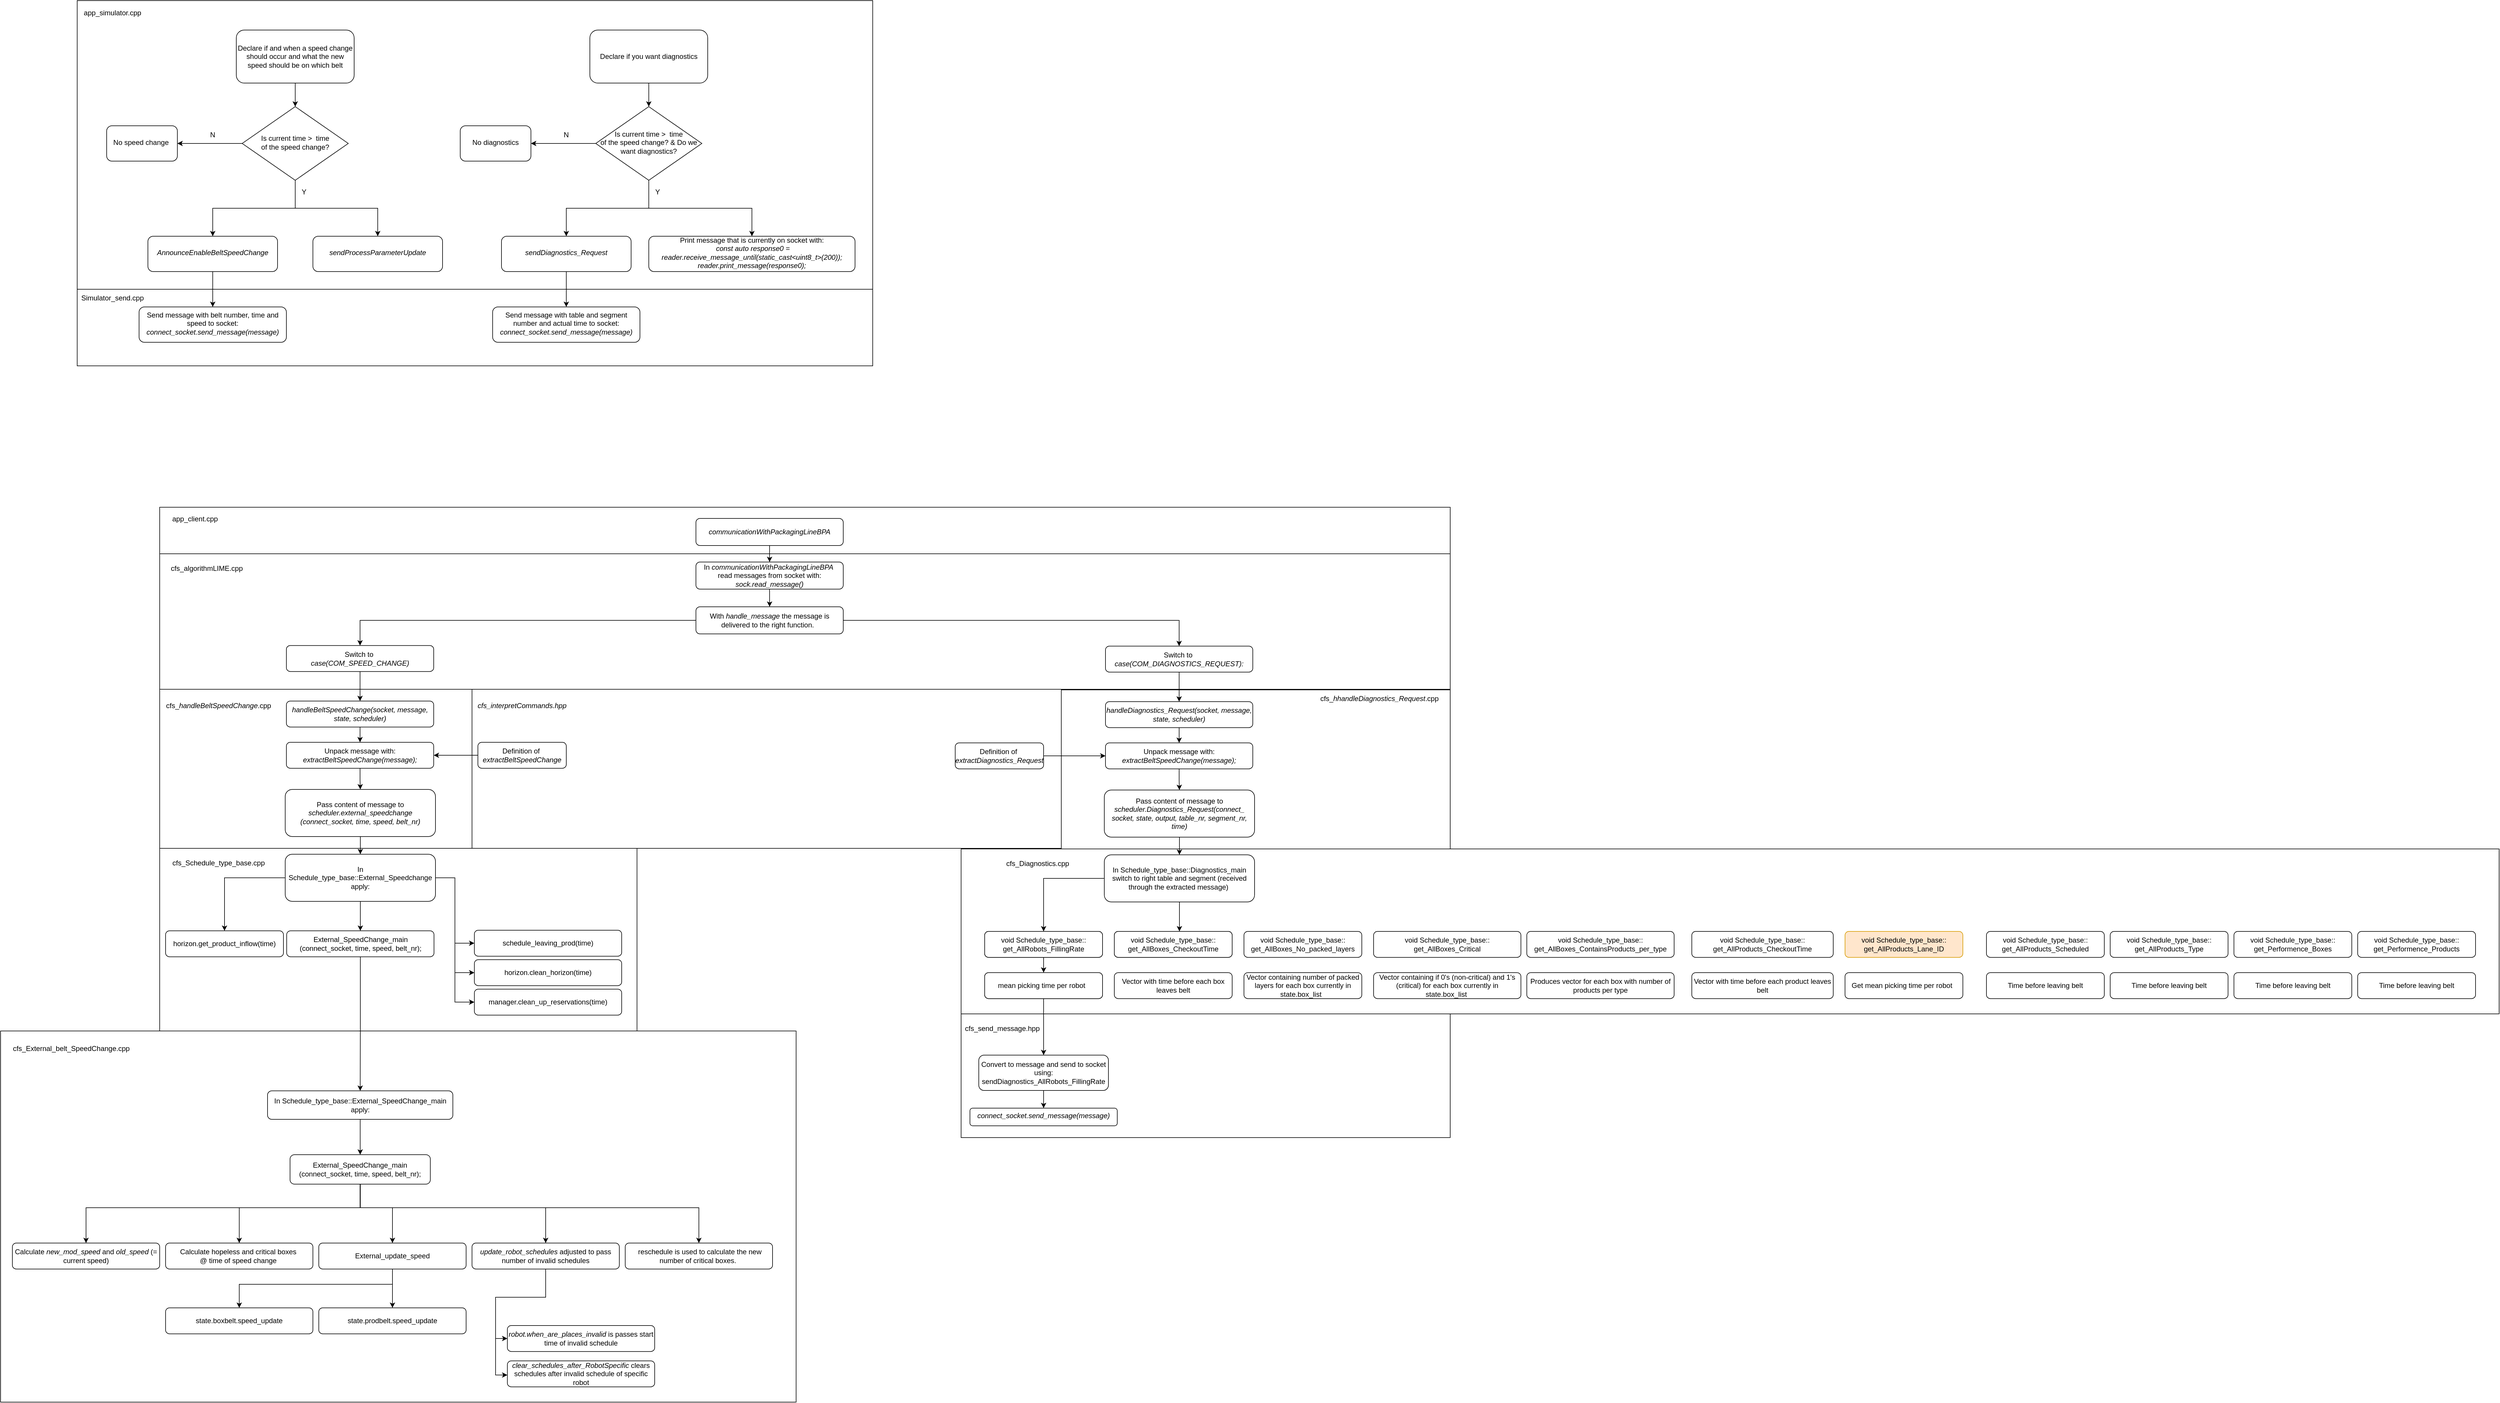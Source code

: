 <mxfile version="18.0.2" type="github">
  <diagram id="C5RBs43oDa-KdzZeNtuy" name="Page-1">
    <mxGraphModel dx="2076" dy="1158" grid="1" gridSize="10" guides="1" tooltips="1" connect="1" arrows="1" fold="1" page="1" pageScale="1" pageWidth="4681" pageHeight="3300" math="0" shadow="0">
      <root>
        <mxCell id="WIyWlLk6GJQsqaUBKTNV-0" />
        <mxCell id="WIyWlLk6GJQsqaUBKTNV-1" parent="WIyWlLk6GJQsqaUBKTNV-0" />
        <mxCell id="fYa7OeqP56KHqQCvI543-109" value="" style="whiteSpace=wrap;html=1;fillColor=none;container=0;" vertex="1" parent="WIyWlLk6GJQsqaUBKTNV-1">
          <mxGeometry x="2010" y="1800" width="830" height="210" as="geometry" />
        </mxCell>
        <mxCell id="EYBe7RXyCbwJ-zNvKkWg-32" value="" style="whiteSpace=wrap;html=1;fillColor=none;container=0;" parent="WIyWlLk6GJQsqaUBKTNV-1" vertex="1">
          <mxGeometry x="650" y="1019" width="2190" height="230" as="geometry" />
        </mxCell>
        <mxCell id="EYBe7RXyCbwJ-zNvKkWg-67" value="" style="whiteSpace=wrap;html=1;fillColor=none;container=1;" parent="WIyWlLk6GJQsqaUBKTNV-1" vertex="1">
          <mxGeometry x="650" y="1519" width="810" height="310" as="geometry" />
        </mxCell>
        <mxCell id="EYBe7RXyCbwJ-zNvKkWg-55" value="In Schedule_type_base::External_Speedchange&lt;br&gt;apply:" style="rounded=1;whiteSpace=wrap;html=1;fontSize=12;glass=0;strokeWidth=1;shadow=0;" parent="EYBe7RXyCbwJ-zNvKkWg-67" vertex="1">
          <mxGeometry x="213" y="10" width="255" height="80" as="geometry" />
        </mxCell>
        <mxCell id="EYBe7RXyCbwJ-zNvKkWg-57" value="External_SpeedChange_main&lt;br&gt;(connect_socket, time, speed, belt_nr);" style="rounded=1;whiteSpace=wrap;html=1;fontSize=12;glass=0;strokeWidth=1;shadow=0;" parent="EYBe7RXyCbwJ-zNvKkWg-67" vertex="1">
          <mxGeometry x="215.5" y="139.999" width="250" height="44.083" as="geometry" />
        </mxCell>
        <mxCell id="EYBe7RXyCbwJ-zNvKkWg-62" value="" style="edgeStyle=orthogonalEdgeStyle;rounded=0;orthogonalLoop=1;jettySize=auto;html=1;" parent="EYBe7RXyCbwJ-zNvKkWg-67" source="EYBe7RXyCbwJ-zNvKkWg-55" target="EYBe7RXyCbwJ-zNvKkWg-57" edge="1">
          <mxGeometry relative="1" as="geometry" />
        </mxCell>
        <mxCell id="EYBe7RXyCbwJ-zNvKkWg-72" value="cfs_Schedule_type_base.cpp" style="text;html=1;strokeColor=none;fillColor=none;align=center;verticalAlign=middle;whiteSpace=wrap;rounded=0;" parent="EYBe7RXyCbwJ-zNvKkWg-67" vertex="1">
          <mxGeometry x="70" y="10" width="60" height="30" as="geometry" />
        </mxCell>
        <mxCell id="EYBe7RXyCbwJ-zNvKkWg-56" value="horizon.get_product_inflow(time)" style="rounded=1;whiteSpace=wrap;html=1;fontSize=12;glass=0;strokeWidth=1;shadow=0;" parent="EYBe7RXyCbwJ-zNvKkWg-67" vertex="1">
          <mxGeometry x="10" y="140" width="200" height="44.08" as="geometry" />
        </mxCell>
        <mxCell id="EYBe7RXyCbwJ-zNvKkWg-63" style="edgeStyle=orthogonalEdgeStyle;rounded=0;orthogonalLoop=1;jettySize=auto;html=1;" parent="EYBe7RXyCbwJ-zNvKkWg-67" source="EYBe7RXyCbwJ-zNvKkWg-55" target="EYBe7RXyCbwJ-zNvKkWg-56" edge="1">
          <mxGeometry relative="1" as="geometry" />
        </mxCell>
        <mxCell id="EYBe7RXyCbwJ-zNvKkWg-19" value="" style="whiteSpace=wrap;html=1;fillColor=none;" parent="WIyWlLk6GJQsqaUBKTNV-1" vertex="1">
          <mxGeometry x="510" y="80" width="1350" height="490" as="geometry" />
        </mxCell>
        <mxCell id="EYBe7RXyCbwJ-zNvKkWg-10" value="" style="edgeStyle=orthogonalEdgeStyle;rounded=0;orthogonalLoop=1;jettySize=auto;html=1;" parent="WIyWlLk6GJQsqaUBKTNV-1" source="EYBe7RXyCbwJ-zNvKkWg-8" target="EYBe7RXyCbwJ-zNvKkWg-9" edge="1">
          <mxGeometry relative="1" as="geometry" />
        </mxCell>
        <mxCell id="EYBe7RXyCbwJ-zNvKkWg-8" value="Declare if and when a speed change should occur and what the new speed should be on which belt" style="rounded=1;whiteSpace=wrap;html=1;fontSize=12;glass=0;strokeWidth=1;shadow=0;" parent="WIyWlLk6GJQsqaUBKTNV-1" vertex="1">
          <mxGeometry x="780" y="130" width="200" height="90" as="geometry" />
        </mxCell>
        <mxCell id="EYBe7RXyCbwJ-zNvKkWg-12" value="" style="edgeStyle=orthogonalEdgeStyle;rounded=0;orthogonalLoop=1;jettySize=auto;html=1;" parent="WIyWlLk6GJQsqaUBKTNV-1" source="EYBe7RXyCbwJ-zNvKkWg-9" target="EYBe7RXyCbwJ-zNvKkWg-11" edge="1">
          <mxGeometry relative="1" as="geometry" />
        </mxCell>
        <mxCell id="EYBe7RXyCbwJ-zNvKkWg-14" value="" style="edgeStyle=orthogonalEdgeStyle;rounded=0;orthogonalLoop=1;jettySize=auto;html=1;" parent="WIyWlLk6GJQsqaUBKTNV-1" source="EYBe7RXyCbwJ-zNvKkWg-9" target="EYBe7RXyCbwJ-zNvKkWg-13" edge="1">
          <mxGeometry relative="1" as="geometry" />
        </mxCell>
        <mxCell id="EYBe7RXyCbwJ-zNvKkWg-16" style="edgeStyle=orthogonalEdgeStyle;rounded=0;orthogonalLoop=1;jettySize=auto;html=1;" parent="WIyWlLk6GJQsqaUBKTNV-1" source="EYBe7RXyCbwJ-zNvKkWg-9" target="EYBe7RXyCbwJ-zNvKkWg-15" edge="1">
          <mxGeometry relative="1" as="geometry" />
        </mxCell>
        <mxCell id="EYBe7RXyCbwJ-zNvKkWg-9" value="Is current time &amp;gt;&amp;nbsp; time &lt;br&gt;of the speed change?" style="rhombus;whiteSpace=wrap;html=1;shadow=0;fontFamily=Helvetica;fontSize=12;align=center;strokeWidth=1;spacing=6;spacingTop=-4;" parent="WIyWlLk6GJQsqaUBKTNV-1" vertex="1">
          <mxGeometry x="790" y="260" width="180" height="125" as="geometry" />
        </mxCell>
        <mxCell id="EYBe7RXyCbwJ-zNvKkWg-11" value="No speed change&amp;nbsp;" style="rounded=1;whiteSpace=wrap;html=1;shadow=0;strokeWidth=1;spacing=6;spacingTop=-4;" parent="WIyWlLk6GJQsqaUBKTNV-1" vertex="1">
          <mxGeometry x="560" y="292.5" width="120" height="60" as="geometry" />
        </mxCell>
        <mxCell id="EYBe7RXyCbwJ-zNvKkWg-18" value="" style="edgeStyle=orthogonalEdgeStyle;rounded=0;orthogonalLoop=1;jettySize=auto;html=1;" parent="WIyWlLk6GJQsqaUBKTNV-1" source="EYBe7RXyCbwJ-zNvKkWg-13" target="EYBe7RXyCbwJ-zNvKkWg-17" edge="1">
          <mxGeometry relative="1" as="geometry" />
        </mxCell>
        <mxCell id="EYBe7RXyCbwJ-zNvKkWg-13" value="&lt;i&gt;AnnounceEnableBeltSpeedChange&lt;/i&gt;" style="rounded=1;whiteSpace=wrap;html=1;shadow=0;strokeWidth=1;spacing=6;spacingTop=-4;" parent="WIyWlLk6GJQsqaUBKTNV-1" vertex="1">
          <mxGeometry x="630" y="480" width="220" height="60" as="geometry" />
        </mxCell>
        <mxCell id="EYBe7RXyCbwJ-zNvKkWg-15" value="&lt;i&gt;sendProcessParameterUpdate&lt;/i&gt;" style="rounded=1;whiteSpace=wrap;html=1;shadow=0;strokeWidth=1;spacing=6;spacingTop=-4;" parent="WIyWlLk6GJQsqaUBKTNV-1" vertex="1">
          <mxGeometry x="910" y="480" width="220" height="60" as="geometry" />
        </mxCell>
        <mxCell id="EYBe7RXyCbwJ-zNvKkWg-17" value="Send message with belt number, time and speed to socket:&lt;br&gt;&lt;i&gt;connect_socket.send_message(message)&lt;/i&gt;" style="rounded=1;whiteSpace=wrap;html=1;shadow=0;strokeWidth=1;spacing=6;spacingTop=-4;" parent="WIyWlLk6GJQsqaUBKTNV-1" vertex="1">
          <mxGeometry x="615" y="600" width="250" height="60" as="geometry" />
        </mxCell>
        <mxCell id="EYBe7RXyCbwJ-zNvKkWg-21" value="app_simulator.cpp" style="text;html=1;strokeColor=none;fillColor=none;align=center;verticalAlign=middle;whiteSpace=wrap;rounded=0;" parent="WIyWlLk6GJQsqaUBKTNV-1" vertex="1">
          <mxGeometry x="540" y="86" width="60" height="30" as="geometry" />
        </mxCell>
        <mxCell id="EYBe7RXyCbwJ-zNvKkWg-23" value="" style="whiteSpace=wrap;html=1;fillColor=none;" parent="WIyWlLk6GJQsqaUBKTNV-1" vertex="1">
          <mxGeometry x="510" y="570" width="1350" height="130" as="geometry" />
        </mxCell>
        <mxCell id="EYBe7RXyCbwJ-zNvKkWg-24" value="Simulator_send.cpp" style="text;html=1;strokeColor=none;fillColor=none;align=center;verticalAlign=middle;whiteSpace=wrap;rounded=0;" parent="WIyWlLk6GJQsqaUBKTNV-1" vertex="1">
          <mxGeometry x="540" y="570" width="60" height="30" as="geometry" />
        </mxCell>
        <mxCell id="EYBe7RXyCbwJ-zNvKkWg-25" value="Y" style="text;html=1;strokeColor=none;fillColor=none;align=center;verticalAlign=middle;whiteSpace=wrap;rounded=0;" parent="WIyWlLk6GJQsqaUBKTNV-1" vertex="1">
          <mxGeometry x="865" y="390" width="60" height="30" as="geometry" />
        </mxCell>
        <mxCell id="EYBe7RXyCbwJ-zNvKkWg-26" value="N" style="text;html=1;strokeColor=none;fillColor=none;align=center;verticalAlign=middle;whiteSpace=wrap;rounded=0;" parent="WIyWlLk6GJQsqaUBKTNV-1" vertex="1">
          <mxGeometry x="710" y="292.5" width="60" height="30" as="geometry" />
        </mxCell>
        <mxCell id="EYBe7RXyCbwJ-zNvKkWg-27" value="" style="whiteSpace=wrap;html=1;fillColor=none;" parent="WIyWlLk6GJQsqaUBKTNV-1" vertex="1">
          <mxGeometry x="650" y="940" width="2190" height="79" as="geometry" />
        </mxCell>
        <mxCell id="EYBe7RXyCbwJ-zNvKkWg-28" value="app_client.cpp" style="text;html=1;strokeColor=none;fillColor=none;align=center;verticalAlign=middle;whiteSpace=wrap;rounded=0;" parent="WIyWlLk6GJQsqaUBKTNV-1" vertex="1">
          <mxGeometry x="680" y="945" width="60" height="30" as="geometry" />
        </mxCell>
        <mxCell id="EYBe7RXyCbwJ-zNvKkWg-40" style="edgeStyle=orthogonalEdgeStyle;rounded=0;orthogonalLoop=1;jettySize=auto;html=1;entryX=0.5;entryY=0;entryDx=0;entryDy=0;" parent="WIyWlLk6GJQsqaUBKTNV-1" source="EYBe7RXyCbwJ-zNvKkWg-29" target="EYBe7RXyCbwJ-zNvKkWg-30" edge="1">
          <mxGeometry relative="1" as="geometry" />
        </mxCell>
        <mxCell id="EYBe7RXyCbwJ-zNvKkWg-29" value="In&amp;nbsp;&lt;i&gt;communicationWithPackagingLineBPA&amp;nbsp;&lt;/i&gt;&lt;br&gt;read messages from socket with:&lt;br&gt;&lt;i&gt;sock.read_message()&lt;/i&gt;" style="rounded=1;whiteSpace=wrap;html=1;fontSize=12;glass=0;strokeWidth=1;shadow=0;" parent="WIyWlLk6GJQsqaUBKTNV-1" vertex="1">
          <mxGeometry x="1560" y="1033" width="250" height="46" as="geometry" />
        </mxCell>
        <mxCell id="EYBe7RXyCbwJ-zNvKkWg-41" style="edgeStyle=orthogonalEdgeStyle;rounded=0;orthogonalLoop=1;jettySize=auto;html=1;" parent="WIyWlLk6GJQsqaUBKTNV-1" source="EYBe7RXyCbwJ-zNvKkWg-30" target="EYBe7RXyCbwJ-zNvKkWg-35" edge="1">
          <mxGeometry relative="1" as="geometry" />
        </mxCell>
        <mxCell id="fYa7OeqP56KHqQCvI543-105" style="edgeStyle=orthogonalEdgeStyle;rounded=0;orthogonalLoop=1;jettySize=auto;html=1;entryX=0.5;entryY=0;entryDx=0;entryDy=0;" edge="1" parent="WIyWlLk6GJQsqaUBKTNV-1" source="EYBe7RXyCbwJ-zNvKkWg-30" target="fYa7OeqP56KHqQCvI543-43">
          <mxGeometry relative="1" as="geometry" />
        </mxCell>
        <mxCell id="EYBe7RXyCbwJ-zNvKkWg-30" value="With &lt;i&gt;handle_message &lt;/i&gt;the message is delivered to the right function.&amp;nbsp;&amp;nbsp;" style="rounded=1;whiteSpace=wrap;html=1;fontSize=12;glass=0;strokeWidth=1;shadow=0;" parent="WIyWlLk6GJQsqaUBKTNV-1" vertex="1">
          <mxGeometry x="1560" y="1109" width="250" height="46" as="geometry" />
        </mxCell>
        <mxCell id="EYBe7RXyCbwJ-zNvKkWg-38" value="" style="edgeStyle=orthogonalEdgeStyle;rounded=0;orthogonalLoop=1;jettySize=auto;html=1;entryX=0.5;entryY=0;entryDx=0;entryDy=0;" parent="WIyWlLk6GJQsqaUBKTNV-1" source="EYBe7RXyCbwJ-zNvKkWg-31" edge="1" target="EYBe7RXyCbwJ-zNvKkWg-29">
          <mxGeometry relative="1" as="geometry">
            <mxPoint x="990" y="1029" as="targetPoint" />
          </mxGeometry>
        </mxCell>
        <mxCell id="EYBe7RXyCbwJ-zNvKkWg-31" value="&lt;i&gt;communicationWithPackagingLineBPA&lt;/i&gt;" style="rounded=1;whiteSpace=wrap;html=1;fontSize=12;glass=0;strokeWidth=1;shadow=0;" parent="WIyWlLk6GJQsqaUBKTNV-1" vertex="1">
          <mxGeometry x="1560" y="959" width="250" height="46" as="geometry" />
        </mxCell>
        <mxCell id="EYBe7RXyCbwJ-zNvKkWg-33" value="cfs_algorithmLIME.cpp" style="text;html=1;strokeColor=none;fillColor=none;align=center;verticalAlign=middle;whiteSpace=wrap;rounded=0;" parent="WIyWlLk6GJQsqaUBKTNV-1" vertex="1">
          <mxGeometry x="700" y="1029" width="60" height="30" as="geometry" />
        </mxCell>
        <mxCell id="EYBe7RXyCbwJ-zNvKkWg-34" value="" style="whiteSpace=wrap;html=1;fillColor=none;" parent="WIyWlLk6GJQsqaUBKTNV-1" vertex="1">
          <mxGeometry x="650" y="1249" width="530" height="270" as="geometry" />
        </mxCell>
        <mxCell id="EYBe7RXyCbwJ-zNvKkWg-52" value="" style="edgeStyle=orthogonalEdgeStyle;rounded=0;orthogonalLoop=1;jettySize=auto;html=1;" parent="WIyWlLk6GJQsqaUBKTNV-1" source="EYBe7RXyCbwJ-zNvKkWg-37" target="EYBe7RXyCbwJ-zNvKkWg-47" edge="1">
          <mxGeometry relative="1" as="geometry" />
        </mxCell>
        <mxCell id="EYBe7RXyCbwJ-zNvKkWg-37" value="&lt;i&gt;handleBeltSpeedChange(socket, message, state, scheduler)&lt;/i&gt;" style="rounded=1;whiteSpace=wrap;html=1;fontSize=12;glass=0;strokeWidth=1;shadow=0;" parent="WIyWlLk6GJQsqaUBKTNV-1" vertex="1">
          <mxGeometry x="865" y="1268.999" width="250" height="44.083" as="geometry" />
        </mxCell>
        <mxCell id="EYBe7RXyCbwJ-zNvKkWg-42" style="edgeStyle=orthogonalEdgeStyle;rounded=0;orthogonalLoop=1;jettySize=auto;html=1;entryX=0.5;entryY=0;entryDx=0;entryDy=0;" parent="WIyWlLk6GJQsqaUBKTNV-1" source="EYBe7RXyCbwJ-zNvKkWg-35" target="EYBe7RXyCbwJ-zNvKkWg-37" edge="1">
          <mxGeometry relative="1" as="geometry" />
        </mxCell>
        <mxCell id="EYBe7RXyCbwJ-zNvKkWg-43" value="cfs_&lt;i&gt;handleBeltSpeedChange&lt;/i&gt;.cpp" style="text;html=1;strokeColor=none;fillColor=none;align=center;verticalAlign=middle;whiteSpace=wrap;rounded=0;" parent="WIyWlLk6GJQsqaUBKTNV-1" vertex="1">
          <mxGeometry x="720" y="1262" width="60" height="30" as="geometry" />
        </mxCell>
        <mxCell id="EYBe7RXyCbwJ-zNvKkWg-70" value="" style="edgeStyle=orthogonalEdgeStyle;rounded=0;orthogonalLoop=1;jettySize=auto;html=1;" parent="WIyWlLk6GJQsqaUBKTNV-1" source="EYBe7RXyCbwJ-zNvKkWg-47" target="EYBe7RXyCbwJ-zNvKkWg-54" edge="1">
          <mxGeometry relative="1" as="geometry" />
        </mxCell>
        <mxCell id="EYBe7RXyCbwJ-zNvKkWg-47" value="Unpack message with:&lt;i&gt; extractBeltSpeedChange(message);&lt;/i&gt;" style="rounded=1;whiteSpace=wrap;html=1;fontSize=12;glass=0;strokeWidth=1;shadow=0;" parent="WIyWlLk6GJQsqaUBKTNV-1" vertex="1">
          <mxGeometry x="865" y="1338.999" width="250" height="44.083" as="geometry" />
        </mxCell>
        <mxCell id="EYBe7RXyCbwJ-zNvKkWg-48" value="" style="whiteSpace=wrap;html=1;fillColor=none;" parent="WIyWlLk6GJQsqaUBKTNV-1" vertex="1">
          <mxGeometry x="1180" y="1249" width="1000" height="270" as="geometry" />
        </mxCell>
        <mxCell id="EYBe7RXyCbwJ-zNvKkWg-49" value="&lt;i&gt;cfs_interpretCommands.hpp&lt;/i&gt;" style="text;html=1;strokeColor=none;fillColor=none;align=center;verticalAlign=middle;whiteSpace=wrap;rounded=0;" parent="WIyWlLk6GJQsqaUBKTNV-1" vertex="1">
          <mxGeometry x="1235" y="1262" width="60" height="30" as="geometry" />
        </mxCell>
        <mxCell id="EYBe7RXyCbwJ-zNvKkWg-51" value="" style="edgeStyle=orthogonalEdgeStyle;rounded=0;orthogonalLoop=1;jettySize=auto;html=1;" parent="WIyWlLk6GJQsqaUBKTNV-1" source="EYBe7RXyCbwJ-zNvKkWg-50" target="EYBe7RXyCbwJ-zNvKkWg-47" edge="1">
          <mxGeometry relative="1" as="geometry" />
        </mxCell>
        <mxCell id="EYBe7RXyCbwJ-zNvKkWg-50" value="Definition of&amp;nbsp;&lt;br&gt;&lt;i&gt;extractBeltSpeedChange&lt;/i&gt;" style="rounded=1;whiteSpace=wrap;html=1;fontSize=12;glass=0;strokeWidth=1;shadow=0;" parent="WIyWlLk6GJQsqaUBKTNV-1" vertex="1">
          <mxGeometry x="1190" y="1339" width="150" height="44.08" as="geometry" />
        </mxCell>
        <mxCell id="EYBe7RXyCbwJ-zNvKkWg-71" value="" style="edgeStyle=orthogonalEdgeStyle;rounded=0;orthogonalLoop=1;jettySize=auto;html=1;" parent="WIyWlLk6GJQsqaUBKTNV-1" source="EYBe7RXyCbwJ-zNvKkWg-54" target="EYBe7RXyCbwJ-zNvKkWg-55" edge="1">
          <mxGeometry relative="1" as="geometry" />
        </mxCell>
        <mxCell id="EYBe7RXyCbwJ-zNvKkWg-54" value="Pass content of message to &lt;i&gt;scheduler.external_speedchange&lt;br&gt;(connect_socket, time, speed, belt_nr)&lt;/i&gt;" style="rounded=1;whiteSpace=wrap;html=1;fontSize=12;glass=0;strokeWidth=1;shadow=0;" parent="WIyWlLk6GJQsqaUBKTNV-1" vertex="1">
          <mxGeometry x="863" y="1419" width="255" height="80" as="geometry" />
        </mxCell>
        <mxCell id="EYBe7RXyCbwJ-zNvKkWg-64" style="edgeStyle=orthogonalEdgeStyle;rounded=0;orthogonalLoop=1;jettySize=auto;html=1;entryX=0;entryY=0.5;entryDx=0;entryDy=0;" parent="WIyWlLk6GJQsqaUBKTNV-1" source="EYBe7RXyCbwJ-zNvKkWg-55" target="EYBe7RXyCbwJ-zNvKkWg-58" edge="1">
          <mxGeometry relative="1" as="geometry" />
        </mxCell>
        <mxCell id="EYBe7RXyCbwJ-zNvKkWg-65" style="edgeStyle=orthogonalEdgeStyle;rounded=0;orthogonalLoop=1;jettySize=auto;html=1;entryX=0;entryY=0.5;entryDx=0;entryDy=0;" parent="WIyWlLk6GJQsqaUBKTNV-1" source="EYBe7RXyCbwJ-zNvKkWg-55" target="EYBe7RXyCbwJ-zNvKkWg-59" edge="1">
          <mxGeometry relative="1" as="geometry" />
        </mxCell>
        <mxCell id="EYBe7RXyCbwJ-zNvKkWg-66" style="edgeStyle=orthogonalEdgeStyle;rounded=0;orthogonalLoop=1;jettySize=auto;html=1;entryX=0;entryY=0.5;entryDx=0;entryDy=0;" parent="WIyWlLk6GJQsqaUBKTNV-1" source="EYBe7RXyCbwJ-zNvKkWg-55" target="EYBe7RXyCbwJ-zNvKkWg-60" edge="1">
          <mxGeometry relative="1" as="geometry" />
        </mxCell>
        <mxCell id="EYBe7RXyCbwJ-zNvKkWg-58" value="schedule_leaving_prod(time)" style="rounded=1;whiteSpace=wrap;html=1;fontSize=12;glass=0;strokeWidth=1;shadow=0;" parent="WIyWlLk6GJQsqaUBKTNV-1" vertex="1">
          <mxGeometry x="1184" y="1657.999" width="250" height="44.083" as="geometry" />
        </mxCell>
        <mxCell id="EYBe7RXyCbwJ-zNvKkWg-59" value="horizon.clean_horizon(time)" style="rounded=1;whiteSpace=wrap;html=1;fontSize=12;glass=0;strokeWidth=1;shadow=0;" parent="WIyWlLk6GJQsqaUBKTNV-1" vertex="1">
          <mxGeometry x="1184" y="1707.999" width="250" height="44.083" as="geometry" />
        </mxCell>
        <mxCell id="EYBe7RXyCbwJ-zNvKkWg-60" value="manager.clean_up_reservations(time)" style="rounded=1;whiteSpace=wrap;html=1;fontSize=12;glass=0;strokeWidth=1;shadow=0;" parent="WIyWlLk6GJQsqaUBKTNV-1" vertex="1">
          <mxGeometry x="1184" y="1757.999" width="250" height="44.083" as="geometry" />
        </mxCell>
        <mxCell id="EYBe7RXyCbwJ-zNvKkWg-78" value="" style="whiteSpace=wrap;html=1;fillColor=none;container=1;" parent="WIyWlLk6GJQsqaUBKTNV-1" vertex="1">
          <mxGeometry x="380" y="1829" width="1350" height="630" as="geometry" />
        </mxCell>
        <mxCell id="EYBe7RXyCbwJ-zNvKkWg-79" value="In Schedule_type_base::External_SpeedChange_main&lt;br&gt;apply:" style="rounded=1;whiteSpace=wrap;html=1;fontSize=12;glass=0;strokeWidth=1;shadow=0;" parent="EYBe7RXyCbwJ-zNvKkWg-78" vertex="1">
          <mxGeometry x="453" y="101.61" width="314.5" height="48.39" as="geometry" />
        </mxCell>
        <mxCell id="EYBe7RXyCbwJ-zNvKkWg-80" value="External_SpeedChange_main&lt;br&gt;(connect_socket, time, speed, belt_nr);" style="rounded=1;whiteSpace=wrap;html=1;fontSize=12;glass=0;strokeWidth=1;shadow=0;" parent="EYBe7RXyCbwJ-zNvKkWg-78" vertex="1">
          <mxGeometry x="491.21" y="210" width="238.08" height="50" as="geometry" />
        </mxCell>
        <mxCell id="EYBe7RXyCbwJ-zNvKkWg-81" value="" style="edgeStyle=orthogonalEdgeStyle;rounded=0;orthogonalLoop=1;jettySize=auto;html=1;" parent="EYBe7RXyCbwJ-zNvKkWg-78" source="EYBe7RXyCbwJ-zNvKkWg-79" target="EYBe7RXyCbwJ-zNvKkWg-80" edge="1">
          <mxGeometry relative="1" as="geometry" />
        </mxCell>
        <mxCell id="EYBe7RXyCbwJ-zNvKkWg-82" value="cfs_External_belt_SpeedChange.cpp" style="text;html=1;strokeColor=none;fillColor=none;align=center;verticalAlign=middle;whiteSpace=wrap;rounded=0;" parent="EYBe7RXyCbwJ-zNvKkWg-78" vertex="1">
          <mxGeometry x="70.003" y="0.003" width="100" height="60.968" as="geometry" />
        </mxCell>
        <mxCell id="EYBe7RXyCbwJ-zNvKkWg-83" style="edgeStyle=orthogonalEdgeStyle;rounded=0;orthogonalLoop=1;jettySize=auto;html=1;" parent="WIyWlLk6GJQsqaUBKTNV-1" source="EYBe7RXyCbwJ-zNvKkWg-57" target="EYBe7RXyCbwJ-zNvKkWg-79" edge="1">
          <mxGeometry relative="1" as="geometry" />
        </mxCell>
        <mxCell id="EYBe7RXyCbwJ-zNvKkWg-84" value="Calculate &lt;i&gt;new_mod_speed&lt;/i&gt; and &lt;i&gt;old_speed&lt;/i&gt; (= current speed)" style="rounded=1;whiteSpace=wrap;html=1;fontSize=12;glass=0;strokeWidth=1;shadow=0;" parent="WIyWlLk6GJQsqaUBKTNV-1" vertex="1">
          <mxGeometry x="400" y="2188.999" width="250" height="44.083" as="geometry" />
        </mxCell>
        <mxCell id="fYa7OeqP56KHqQCvI543-6" value="Calculate hopeless and critical boxes&amp;nbsp;&lt;br&gt;@ time of speed change&amp;nbsp;" style="rounded=1;whiteSpace=wrap;html=1;fontSize=12;glass=0;strokeWidth=1;shadow=0;" vertex="1" parent="WIyWlLk6GJQsqaUBKTNV-1">
          <mxGeometry x="660" y="2188.999" width="250" height="44.083" as="geometry" />
        </mxCell>
        <mxCell id="fYa7OeqP56KHqQCvI543-13" value="" style="edgeStyle=orthogonalEdgeStyle;rounded=0;orthogonalLoop=1;jettySize=auto;html=1;" edge="1" parent="WIyWlLk6GJQsqaUBKTNV-1" source="fYa7OeqP56KHqQCvI543-7" target="fYa7OeqP56KHqQCvI543-12">
          <mxGeometry relative="1" as="geometry" />
        </mxCell>
        <mxCell id="fYa7OeqP56KHqQCvI543-14" style="edgeStyle=orthogonalEdgeStyle;rounded=0;orthogonalLoop=1;jettySize=auto;html=1;" edge="1" parent="WIyWlLk6GJQsqaUBKTNV-1" source="fYa7OeqP56KHqQCvI543-7" target="fYa7OeqP56KHqQCvI543-11">
          <mxGeometry relative="1" as="geometry">
            <Array as="points">
              <mxPoint x="1045" y="2259" />
              <mxPoint x="785" y="2259" />
            </Array>
          </mxGeometry>
        </mxCell>
        <mxCell id="fYa7OeqP56KHqQCvI543-7" value="External_update_speed" style="rounded=1;whiteSpace=wrap;html=1;fontSize=12;glass=0;strokeWidth=1;shadow=0;" vertex="1" parent="WIyWlLk6GJQsqaUBKTNV-1">
          <mxGeometry x="920" y="2188.999" width="250" height="44.083" as="geometry" />
        </mxCell>
        <mxCell id="fYa7OeqP56KHqQCvI543-17" style="edgeStyle=orthogonalEdgeStyle;rounded=0;orthogonalLoop=1;jettySize=auto;html=1;entryX=0;entryY=0.5;entryDx=0;entryDy=0;" edge="1" parent="WIyWlLk6GJQsqaUBKTNV-1" source="fYa7OeqP56KHqQCvI543-9" target="fYa7OeqP56KHqQCvI543-15">
          <mxGeometry relative="1" as="geometry" />
        </mxCell>
        <mxCell id="fYa7OeqP56KHqQCvI543-19" style="edgeStyle=orthogonalEdgeStyle;rounded=0;orthogonalLoop=1;jettySize=auto;html=1;entryX=0;entryY=0.5;entryDx=0;entryDy=0;" edge="1" parent="WIyWlLk6GJQsqaUBKTNV-1">
          <mxGeometry relative="1" as="geometry">
            <mxPoint x="1305" y="2235.082" as="sourcePoint" />
            <mxPoint x="1240" y="2413.041" as="targetPoint" />
            <Array as="points">
              <mxPoint x="1305" y="2281" />
              <mxPoint x="1220" y="2281" />
              <mxPoint x="1220" y="2413" />
            </Array>
          </mxGeometry>
        </mxCell>
        <mxCell id="fYa7OeqP56KHqQCvI543-9" value="&lt;i&gt;update_robot_schedules&lt;/i&gt; adjusted to pass number of invalid schedules" style="rounded=1;whiteSpace=wrap;html=1;fontSize=12;glass=0;strokeWidth=1;shadow=0;" vertex="1" parent="WIyWlLk6GJQsqaUBKTNV-1">
          <mxGeometry x="1180" y="2188.999" width="250" height="44.083" as="geometry" />
        </mxCell>
        <mxCell id="fYa7OeqP56KHqQCvI543-10" value="&amp;nbsp;reschedule is used to calculate the new number of critical boxes.&amp;nbsp;" style="rounded=1;whiteSpace=wrap;html=1;fontSize=12;glass=0;strokeWidth=1;shadow=0;" vertex="1" parent="WIyWlLk6GJQsqaUBKTNV-1">
          <mxGeometry x="1440" y="2188.999" width="250" height="44.083" as="geometry" />
        </mxCell>
        <mxCell id="fYa7OeqP56KHqQCvI543-11" value="state.boxbelt.speed_update" style="rounded=1;whiteSpace=wrap;html=1;fontSize=12;glass=0;strokeWidth=1;shadow=0;" vertex="1" parent="WIyWlLk6GJQsqaUBKTNV-1">
          <mxGeometry x="660" y="2298.999" width="250" height="44.083" as="geometry" />
        </mxCell>
        <mxCell id="fYa7OeqP56KHqQCvI543-12" value="state.prodbelt.speed_update" style="rounded=1;whiteSpace=wrap;html=1;fontSize=12;glass=0;strokeWidth=1;shadow=0;" vertex="1" parent="WIyWlLk6GJQsqaUBKTNV-1">
          <mxGeometry x="920" y="2298.999" width="250" height="44.083" as="geometry" />
        </mxCell>
        <mxCell id="fYa7OeqP56KHqQCvI543-15" value="&lt;i&gt;robot.when_are_places_invalid &lt;/i&gt;is passes start time of invalid schedule" style="rounded=1;whiteSpace=wrap;html=1;fontSize=12;glass=0;strokeWidth=1;shadow=0;" vertex="1" parent="WIyWlLk6GJQsqaUBKTNV-1">
          <mxGeometry x="1240" y="2328.999" width="250" height="44.083" as="geometry" />
        </mxCell>
        <mxCell id="fYa7OeqP56KHqQCvI543-16" value="&lt;i&gt;clear_schedules_after_RobotSpecific&amp;nbsp;&lt;/i&gt;clears schedules after invalid schedule of specific robot" style="rounded=1;whiteSpace=wrap;html=1;fontSize=12;glass=0;strokeWidth=1;shadow=0;" vertex="1" parent="WIyWlLk6GJQsqaUBKTNV-1">
          <mxGeometry x="1240" y="2388.999" width="250" height="44.083" as="geometry" />
        </mxCell>
        <mxCell id="fYa7OeqP56KHqQCvI543-20" style="edgeStyle=orthogonalEdgeStyle;rounded=0;orthogonalLoop=1;jettySize=auto;html=1;entryX=0.5;entryY=0;entryDx=0;entryDy=0;" edge="1" parent="WIyWlLk6GJQsqaUBKTNV-1" source="EYBe7RXyCbwJ-zNvKkWg-80" target="EYBe7RXyCbwJ-zNvKkWg-84">
          <mxGeometry relative="1" as="geometry">
            <Array as="points">
              <mxPoint x="990" y="2129" />
              <mxPoint x="525" y="2129" />
            </Array>
          </mxGeometry>
        </mxCell>
        <mxCell id="fYa7OeqP56KHqQCvI543-21" style="edgeStyle=orthogonalEdgeStyle;rounded=0;orthogonalLoop=1;jettySize=auto;html=1;" edge="1" parent="WIyWlLk6GJQsqaUBKTNV-1" source="EYBe7RXyCbwJ-zNvKkWg-80" target="fYa7OeqP56KHqQCvI543-6">
          <mxGeometry relative="1" as="geometry">
            <Array as="points">
              <mxPoint x="990" y="2129" />
              <mxPoint x="785" y="2129" />
            </Array>
          </mxGeometry>
        </mxCell>
        <mxCell id="fYa7OeqP56KHqQCvI543-22" style="edgeStyle=orthogonalEdgeStyle;rounded=0;orthogonalLoop=1;jettySize=auto;html=1;" edge="1" parent="WIyWlLk6GJQsqaUBKTNV-1" source="EYBe7RXyCbwJ-zNvKkWg-80" target="fYa7OeqP56KHqQCvI543-7">
          <mxGeometry relative="1" as="geometry">
            <Array as="points">
              <mxPoint x="990" y="2129" />
              <mxPoint x="1045" y="2129" />
            </Array>
          </mxGeometry>
        </mxCell>
        <mxCell id="fYa7OeqP56KHqQCvI543-23" style="edgeStyle=orthogonalEdgeStyle;rounded=0;orthogonalLoop=1;jettySize=auto;html=1;" edge="1" parent="WIyWlLk6GJQsqaUBKTNV-1" source="EYBe7RXyCbwJ-zNvKkWg-80" target="fYa7OeqP56KHqQCvI543-9">
          <mxGeometry relative="1" as="geometry">
            <Array as="points">
              <mxPoint x="990" y="2129" />
              <mxPoint x="1305" y="2129" />
            </Array>
          </mxGeometry>
        </mxCell>
        <mxCell id="fYa7OeqP56KHqQCvI543-24" style="edgeStyle=orthogonalEdgeStyle;rounded=0;orthogonalLoop=1;jettySize=auto;html=1;" edge="1" parent="WIyWlLk6GJQsqaUBKTNV-1" source="EYBe7RXyCbwJ-zNvKkWg-80" target="fYa7OeqP56KHqQCvI543-10">
          <mxGeometry relative="1" as="geometry">
            <Array as="points">
              <mxPoint x="990" y="2129" />
              <mxPoint x="1565" y="2129" />
            </Array>
          </mxGeometry>
        </mxCell>
        <mxCell id="fYa7OeqP56KHqQCvI543-27" value="" style="edgeStyle=orthogonalEdgeStyle;rounded=0;orthogonalLoop=1;jettySize=auto;html=1;" edge="1" parent="WIyWlLk6GJQsqaUBKTNV-1" source="fYa7OeqP56KHqQCvI543-28" target="fYa7OeqP56KHqQCvI543-32">
          <mxGeometry relative="1" as="geometry" />
        </mxCell>
        <mxCell id="fYa7OeqP56KHqQCvI543-28" value="Declare if you want diagnostics" style="rounded=1;whiteSpace=wrap;html=1;fontSize=12;glass=0;strokeWidth=1;shadow=0;" vertex="1" parent="WIyWlLk6GJQsqaUBKTNV-1">
          <mxGeometry x="1380" y="130" width="200" height="90" as="geometry" />
        </mxCell>
        <mxCell id="fYa7OeqP56KHqQCvI543-29" value="" style="edgeStyle=orthogonalEdgeStyle;rounded=0;orthogonalLoop=1;jettySize=auto;html=1;" edge="1" parent="WIyWlLk6GJQsqaUBKTNV-1" source="fYa7OeqP56KHqQCvI543-32" target="fYa7OeqP56KHqQCvI543-33">
          <mxGeometry relative="1" as="geometry" />
        </mxCell>
        <mxCell id="fYa7OeqP56KHqQCvI543-30" value="" style="edgeStyle=orthogonalEdgeStyle;rounded=0;orthogonalLoop=1;jettySize=auto;html=1;" edge="1" parent="WIyWlLk6GJQsqaUBKTNV-1" source="fYa7OeqP56KHqQCvI543-32" target="fYa7OeqP56KHqQCvI543-35">
          <mxGeometry relative="1" as="geometry" />
        </mxCell>
        <mxCell id="fYa7OeqP56KHqQCvI543-31" style="edgeStyle=orthogonalEdgeStyle;rounded=0;orthogonalLoop=1;jettySize=auto;html=1;" edge="1" parent="WIyWlLk6GJQsqaUBKTNV-1" source="fYa7OeqP56KHqQCvI543-32" target="fYa7OeqP56KHqQCvI543-36">
          <mxGeometry relative="1" as="geometry" />
        </mxCell>
        <mxCell id="fYa7OeqP56KHqQCvI543-32" value="Is current time &amp;gt;&amp;nbsp; time &lt;br&gt;of the speed change? &amp;amp; Do we want diagnostics?" style="rhombus;whiteSpace=wrap;html=1;shadow=0;fontFamily=Helvetica;fontSize=12;align=center;strokeWidth=1;spacing=6;spacingTop=-4;" vertex="1" parent="WIyWlLk6GJQsqaUBKTNV-1">
          <mxGeometry x="1390" y="260" width="180" height="125" as="geometry" />
        </mxCell>
        <mxCell id="fYa7OeqP56KHqQCvI543-33" value="No diagnostics" style="rounded=1;whiteSpace=wrap;html=1;shadow=0;strokeWidth=1;spacing=6;spacingTop=-4;" vertex="1" parent="WIyWlLk6GJQsqaUBKTNV-1">
          <mxGeometry x="1160" y="292.5" width="120" height="60" as="geometry" />
        </mxCell>
        <mxCell id="fYa7OeqP56KHqQCvI543-34" value="" style="edgeStyle=orthogonalEdgeStyle;rounded=0;orthogonalLoop=1;jettySize=auto;html=1;" edge="1" parent="WIyWlLk6GJQsqaUBKTNV-1" source="fYa7OeqP56KHqQCvI543-35" target="fYa7OeqP56KHqQCvI543-37">
          <mxGeometry relative="1" as="geometry" />
        </mxCell>
        <mxCell id="fYa7OeqP56KHqQCvI543-35" value="&lt;i&gt;sendDiagnostics_Request&lt;/i&gt;" style="rounded=1;whiteSpace=wrap;html=1;shadow=0;strokeWidth=1;spacing=6;spacingTop=-4;" vertex="1" parent="WIyWlLk6GJQsqaUBKTNV-1">
          <mxGeometry x="1230" y="480" width="220" height="60" as="geometry" />
        </mxCell>
        <mxCell id="fYa7OeqP56KHqQCvI543-36" value="Print message that is currently on socket with:&lt;br&gt;&lt;i&gt;&amp;nbsp;const auto response0 = reader.receive_message_until(static_cast&amp;lt;uint8_t&amp;gt;(200));&lt;/i&gt;&lt;br&gt;&lt;i&gt;reader.print_message(response0);&lt;/i&gt;" style="rounded=1;whiteSpace=wrap;html=1;shadow=0;strokeWidth=1;spacing=6;spacingTop=-4;" vertex="1" parent="WIyWlLk6GJQsqaUBKTNV-1">
          <mxGeometry x="1480" y="480" width="350" height="60" as="geometry" />
        </mxCell>
        <mxCell id="fYa7OeqP56KHqQCvI543-37" value="Send message with table and segment number and actual time to socket:&lt;br&gt;&lt;i&gt;connect_socket.send_message(message)&lt;/i&gt;" style="rounded=1;whiteSpace=wrap;html=1;shadow=0;strokeWidth=1;spacing=6;spacingTop=-4;" vertex="1" parent="WIyWlLk6GJQsqaUBKTNV-1">
          <mxGeometry x="1215" y="600" width="250" height="60" as="geometry" />
        </mxCell>
        <mxCell id="fYa7OeqP56KHqQCvI543-40" value="Y" style="text;html=1;strokeColor=none;fillColor=none;align=center;verticalAlign=middle;whiteSpace=wrap;rounded=0;" vertex="1" parent="WIyWlLk6GJQsqaUBKTNV-1">
          <mxGeometry x="1465" y="390" width="60" height="30" as="geometry" />
        </mxCell>
        <mxCell id="fYa7OeqP56KHqQCvI543-41" value="N" style="text;html=1;strokeColor=none;fillColor=none;align=center;verticalAlign=middle;whiteSpace=wrap;rounded=0;" vertex="1" parent="WIyWlLk6GJQsqaUBKTNV-1">
          <mxGeometry x="1310" y="292.5" width="60" height="30" as="geometry" />
        </mxCell>
        <mxCell id="fYa7OeqP56KHqQCvI543-44" value="" style="whiteSpace=wrap;html=1;fillColor=none;container=0;" vertex="1" parent="WIyWlLk6GJQsqaUBKTNV-1">
          <mxGeometry x="2010" y="1520" width="2610" height="280" as="geometry" />
        </mxCell>
        <mxCell id="fYa7OeqP56KHqQCvI543-60" value="" style="whiteSpace=wrap;html=1;fillColor=none;" vertex="1" parent="WIyWlLk6GJQsqaUBKTNV-1">
          <mxGeometry x="2180" y="1250" width="660" height="270" as="geometry" />
        </mxCell>
        <mxCell id="fYa7OeqP56KHqQCvI543-61" value="" style="edgeStyle=orthogonalEdgeStyle;rounded=0;orthogonalLoop=1;jettySize=auto;html=1;" edge="1" parent="WIyWlLk6GJQsqaUBKTNV-1" source="fYa7OeqP56KHqQCvI543-62" target="fYa7OeqP56KHqQCvI543-66">
          <mxGeometry relative="1" as="geometry" />
        </mxCell>
        <mxCell id="fYa7OeqP56KHqQCvI543-62" value="&lt;i&gt;handleDiagnostics_Request(socket, message, state, scheduler)&lt;/i&gt;" style="rounded=1;whiteSpace=wrap;html=1;fontSize=12;glass=0;strokeWidth=1;shadow=0;" vertex="1" parent="WIyWlLk6GJQsqaUBKTNV-1">
          <mxGeometry x="2255" y="1269.999" width="250" height="44.083" as="geometry" />
        </mxCell>
        <mxCell id="fYa7OeqP56KHqQCvI543-63" style="edgeStyle=orthogonalEdgeStyle;rounded=0;orthogonalLoop=1;jettySize=auto;html=1;entryX=0.5;entryY=0;entryDx=0;entryDy=0;" edge="1" parent="WIyWlLk6GJQsqaUBKTNV-1" source="fYa7OeqP56KHqQCvI543-43" target="fYa7OeqP56KHqQCvI543-62">
          <mxGeometry relative="1" as="geometry" />
        </mxCell>
        <mxCell id="fYa7OeqP56KHqQCvI543-64" value="cfs_&lt;i&gt;hhandleDiagnostics_Request&lt;/i&gt;.cpp" style="text;html=1;strokeColor=none;fillColor=none;align=center;verticalAlign=middle;whiteSpace=wrap;rounded=0;" vertex="1" parent="WIyWlLk6GJQsqaUBKTNV-1">
          <mxGeometry x="2690" y="1250" width="60" height="30" as="geometry" />
        </mxCell>
        <mxCell id="fYa7OeqP56KHqQCvI543-65" value="" style="edgeStyle=orthogonalEdgeStyle;rounded=0;orthogonalLoop=1;jettySize=auto;html=1;" edge="1" parent="WIyWlLk6GJQsqaUBKTNV-1" source="fYa7OeqP56KHqQCvI543-66" target="fYa7OeqP56KHqQCvI543-72">
          <mxGeometry relative="1" as="geometry" />
        </mxCell>
        <mxCell id="fYa7OeqP56KHqQCvI543-66" value="Unpack message with:&lt;i&gt; extractBeltSpeedChange(message);&lt;/i&gt;" style="rounded=1;whiteSpace=wrap;html=1;fontSize=12;glass=0;strokeWidth=1;shadow=0;" vertex="1" parent="WIyWlLk6GJQsqaUBKTNV-1">
          <mxGeometry x="2255" y="1339.999" width="250" height="44.083" as="geometry" />
        </mxCell>
        <mxCell id="fYa7OeqP56KHqQCvI543-69" value="" style="edgeStyle=orthogonalEdgeStyle;rounded=0;orthogonalLoop=1;jettySize=auto;html=1;" edge="1" parent="WIyWlLk6GJQsqaUBKTNV-1" source="fYa7OeqP56KHqQCvI543-70" target="fYa7OeqP56KHqQCvI543-66">
          <mxGeometry relative="1" as="geometry" />
        </mxCell>
        <mxCell id="fYa7OeqP56KHqQCvI543-70" value="Definition of&amp;nbsp;&lt;br&gt;&lt;i&gt;extractDiagnostics_Request&lt;/i&gt;" style="rounded=1;whiteSpace=wrap;html=1;fontSize=12;glass=0;strokeWidth=1;shadow=0;" vertex="1" parent="WIyWlLk6GJQsqaUBKTNV-1">
          <mxGeometry x="2000" y="1340" width="150" height="44.08" as="geometry" />
        </mxCell>
        <mxCell id="fYa7OeqP56KHqQCvI543-71" value="" style="edgeStyle=orthogonalEdgeStyle;rounded=0;orthogonalLoop=1;jettySize=auto;html=1;" edge="1" parent="WIyWlLk6GJQsqaUBKTNV-1" source="fYa7OeqP56KHqQCvI543-72" target="fYa7OeqP56KHqQCvI543-45">
          <mxGeometry relative="1" as="geometry" />
        </mxCell>
        <mxCell id="fYa7OeqP56KHqQCvI543-72" value="Pass content of message to &lt;i&gt;scheduler.Diagnostics_Request(connect_&lt;br&gt;socket, state, output, table_nr, segment_nr, time)&lt;/i&gt;" style="rounded=1;whiteSpace=wrap;html=1;fontSize=12;glass=0;strokeWidth=1;shadow=0;" vertex="1" parent="WIyWlLk6GJQsqaUBKTNV-1">
          <mxGeometry x="2253" y="1420" width="255" height="80" as="geometry" />
        </mxCell>
        <mxCell id="fYa7OeqP56KHqQCvI543-43" value="Switch to&amp;nbsp;&lt;br&gt;&lt;i&gt;case(COM_DIAGNOSTICS_REQUEST):&lt;/i&gt;" style="rounded=1;whiteSpace=wrap;html=1;fontSize=12;glass=0;strokeWidth=1;shadow=0;" vertex="1" parent="WIyWlLk6GJQsqaUBKTNV-1">
          <mxGeometry x="2255" y="1175.729" width="250" height="44.083" as="geometry" />
        </mxCell>
        <mxCell id="EYBe7RXyCbwJ-zNvKkWg-35" value="Switch to&amp;nbsp;&lt;br&gt;&amp;nbsp;&lt;i&gt;case(COM_SPEED_CHANGE)&lt;/i&gt;&amp;nbsp;" style="rounded=1;whiteSpace=wrap;html=1;fontSize=12;glass=0;strokeWidth=1;shadow=0;" parent="WIyWlLk6GJQsqaUBKTNV-1" vertex="1">
          <mxGeometry x="865" y="1174.729" width="250" height="44.083" as="geometry" />
        </mxCell>
        <mxCell id="fYa7OeqP56KHqQCvI543-45" value="In Schedule_type_base::Diagnostics_main&lt;br&gt;switch to right table and segment (received through the extracted message)&amp;nbsp;" style="rounded=1;whiteSpace=wrap;html=1;fontSize=12;glass=0;strokeWidth=1;shadow=0;" vertex="1" parent="WIyWlLk6GJQsqaUBKTNV-1">
          <mxGeometry x="2253" y="1530" width="255" height="80" as="geometry" />
        </mxCell>
        <mxCell id="fYa7OeqP56KHqQCvI543-47" value="" style="edgeStyle=orthogonalEdgeStyle;rounded=0;orthogonalLoop=1;jettySize=auto;html=1;" edge="1" parent="WIyWlLk6GJQsqaUBKTNV-1" source="fYa7OeqP56KHqQCvI543-45">
          <mxGeometry relative="1" as="geometry">
            <mxPoint x="2380.5" y="1659.999" as="targetPoint" />
          </mxGeometry>
        </mxCell>
        <mxCell id="fYa7OeqP56KHqQCvI543-48" value="cfs_Diagnostics.cpp" style="text;html=1;strokeColor=none;fillColor=none;align=center;verticalAlign=middle;whiteSpace=wrap;rounded=0;" vertex="1" parent="WIyWlLk6GJQsqaUBKTNV-1">
          <mxGeometry x="2110" y="1530" width="60" height="30" as="geometry" />
        </mxCell>
        <mxCell id="fYa7OeqP56KHqQCvI543-118" style="edgeStyle=orthogonalEdgeStyle;rounded=0;orthogonalLoop=1;jettySize=auto;html=1;entryX=0.5;entryY=0;entryDx=0;entryDy=0;" edge="1" parent="WIyWlLk6GJQsqaUBKTNV-1" source="fYa7OeqP56KHqQCvI543-49" target="fYa7OeqP56KHqQCvI543-107">
          <mxGeometry relative="1" as="geometry" />
        </mxCell>
        <mxCell id="fYa7OeqP56KHqQCvI543-49" value="void Schedule_type_base:: get_AllRobots_FillingRate" style="rounded=1;whiteSpace=wrap;html=1;fontSize=12;glass=0;strokeWidth=1;shadow=0;" vertex="1" parent="WIyWlLk6GJQsqaUBKTNV-1">
          <mxGeometry x="2050" y="1660" width="200" height="44.08" as="geometry" />
        </mxCell>
        <mxCell id="fYa7OeqP56KHqQCvI543-50" style="edgeStyle=orthogonalEdgeStyle;rounded=0;orthogonalLoop=1;jettySize=auto;html=1;" edge="1" parent="WIyWlLk6GJQsqaUBKTNV-1" source="fYa7OeqP56KHqQCvI543-45" target="fYa7OeqP56KHqQCvI543-49">
          <mxGeometry relative="1" as="geometry" />
        </mxCell>
        <mxCell id="fYa7OeqP56KHqQCvI543-116" style="edgeStyle=orthogonalEdgeStyle;rounded=0;orthogonalLoop=1;jettySize=auto;html=1;entryX=0.5;entryY=0;entryDx=0;entryDy=0;" edge="1" parent="WIyWlLk6GJQsqaUBKTNV-1" source="fYa7OeqP56KHqQCvI543-107" target="fYa7OeqP56KHqQCvI543-108">
          <mxGeometry relative="1" as="geometry" />
        </mxCell>
        <mxCell id="fYa7OeqP56KHqQCvI543-107" value="Get mean picking time per robot&amp;nbsp;&amp;nbsp;" style="rounded=1;whiteSpace=wrap;html=1;fontSize=12;glass=0;strokeWidth=1;shadow=0;" vertex="1" parent="WIyWlLk6GJQsqaUBKTNV-1">
          <mxGeometry x="2050" y="1730" width="200" height="44.08" as="geometry" />
        </mxCell>
        <mxCell id="fYa7OeqP56KHqQCvI543-114" value="" style="edgeStyle=orthogonalEdgeStyle;rounded=0;orthogonalLoop=1;jettySize=auto;html=1;" edge="1" parent="WIyWlLk6GJQsqaUBKTNV-1" source="fYa7OeqP56KHqQCvI543-108" target="fYa7OeqP56KHqQCvI543-113">
          <mxGeometry relative="1" as="geometry" />
        </mxCell>
        <mxCell id="fYa7OeqP56KHqQCvI543-108" value="Convert to message and send to socket using: sendDiagnostics_AllRobots_FillingRate" style="rounded=1;whiteSpace=wrap;html=1;fontSize=12;glass=0;strokeWidth=1;shadow=0;" vertex="1" parent="WIyWlLk6GJQsqaUBKTNV-1">
          <mxGeometry x="2040" y="1870" width="220" height="60" as="geometry" />
        </mxCell>
        <mxCell id="fYa7OeqP56KHqQCvI543-110" value="cfs_send_message.hpp" style="text;html=1;strokeColor=none;fillColor=none;align=center;verticalAlign=middle;whiteSpace=wrap;rounded=0;" vertex="1" parent="WIyWlLk6GJQsqaUBKTNV-1">
          <mxGeometry x="2050" y="1810" width="60" height="30" as="geometry" />
        </mxCell>
        <mxCell id="fYa7OeqP56KHqQCvI543-113" value="&lt;i&gt;connect_socket.send_message(message)&lt;/i&gt;" style="rounded=1;whiteSpace=wrap;html=1;shadow=0;strokeWidth=1;spacing=6;spacingTop=-4;" vertex="1" parent="WIyWlLk6GJQsqaUBKTNV-1">
          <mxGeometry x="2025" y="1960" width="250" height="30" as="geometry" />
        </mxCell>
        <mxCell id="fYa7OeqP56KHqQCvI543-119" value="void Schedule_type_base:: get_AllBoxes_CheckoutTime" style="rounded=1;whiteSpace=wrap;html=1;fontSize=12;glass=0;strokeWidth=1;shadow=0;" vertex="1" parent="WIyWlLk6GJQsqaUBKTNV-1">
          <mxGeometry x="2270" y="1660" width="200" height="44.08" as="geometry" />
        </mxCell>
        <mxCell id="fYa7OeqP56KHqQCvI543-120" value="Vector with time before each box leaves belt" style="rounded=1;whiteSpace=wrap;html=1;fontSize=12;glass=0;strokeWidth=1;shadow=0;" vertex="1" parent="WIyWlLk6GJQsqaUBKTNV-1">
          <mxGeometry x="2270" y="1730" width="200" height="44.08" as="geometry" />
        </mxCell>
        <mxCell id="fYa7OeqP56KHqQCvI543-121" value="void Schedule_type_base:: get_AllBoxes_No_packed_layers" style="rounded=1;whiteSpace=wrap;html=1;fontSize=12;glass=0;strokeWidth=1;shadow=0;" vertex="1" parent="WIyWlLk6GJQsqaUBKTNV-1">
          <mxGeometry x="2490" y="1660" width="200" height="44.08" as="geometry" />
        </mxCell>
        <mxCell id="fYa7OeqP56KHqQCvI543-122" value="Vector containing number of packed layers for each box currently in state.box_list&amp;nbsp;&amp;nbsp;" style="rounded=1;whiteSpace=wrap;html=1;fontSize=12;glass=0;strokeWidth=1;shadow=0;" vertex="1" parent="WIyWlLk6GJQsqaUBKTNV-1">
          <mxGeometry x="2490" y="1730" width="200" height="44.08" as="geometry" />
        </mxCell>
        <mxCell id="fYa7OeqP56KHqQCvI543-123" value="void Schedule_type_base:: get_AllBoxes_Critical" style="rounded=1;whiteSpace=wrap;html=1;fontSize=12;glass=0;strokeWidth=1;shadow=0;" vertex="1" parent="WIyWlLk6GJQsqaUBKTNV-1">
          <mxGeometry x="2710" y="1660" width="250" height="44.08" as="geometry" />
        </mxCell>
        <mxCell id="fYa7OeqP56KHqQCvI543-124" value="Vector containing if 0&#39;s (non-critical) and 1&#39;s (critical) for each box currently in state.box_list&amp;nbsp;" style="rounded=1;whiteSpace=wrap;html=1;fontSize=12;glass=0;strokeWidth=1;shadow=0;" vertex="1" parent="WIyWlLk6GJQsqaUBKTNV-1">
          <mxGeometry x="2710" y="1730" width="250" height="44.08" as="geometry" />
        </mxCell>
        <mxCell id="fYa7OeqP56KHqQCvI543-126" value="void Schedule_type_base:: get_AllProducts_CheckoutTime" style="rounded=1;whiteSpace=wrap;html=1;fontSize=12;glass=0;strokeWidth=1;shadow=0;" vertex="1" parent="WIyWlLk6GJQsqaUBKTNV-1">
          <mxGeometry x="3250" y="1660" width="240" height="44.08" as="geometry" />
        </mxCell>
        <mxCell id="fYa7OeqP56KHqQCvI543-127" value="void Schedule_type_base:: get_AllRobots_FillingRate" style="rounded=1;whiteSpace=wrap;html=1;fontSize=12;glass=0;strokeWidth=1;shadow=0;" vertex="1" parent="WIyWlLk6GJQsqaUBKTNV-1">
          <mxGeometry x="2050" y="1660" width="200" height="44.08" as="geometry" />
        </mxCell>
        <mxCell id="fYa7OeqP56KHqQCvI543-128" value="mean picking time per robot&amp;nbsp;&amp;nbsp;" style="rounded=1;whiteSpace=wrap;html=1;fontSize=12;glass=0;strokeWidth=1;shadow=0;" vertex="1" parent="WIyWlLk6GJQsqaUBKTNV-1">
          <mxGeometry x="2050" y="1730" width="200" height="44.08" as="geometry" />
        </mxCell>
        <mxCell id="fYa7OeqP56KHqQCvI543-129" value="void Schedule_type_base:: get_AllBoxes_CheckoutTime" style="rounded=1;whiteSpace=wrap;html=1;fontSize=12;glass=0;strokeWidth=1;shadow=0;" vertex="1" parent="WIyWlLk6GJQsqaUBKTNV-1">
          <mxGeometry x="2270" y="1660" width="200" height="44.08" as="geometry" />
        </mxCell>
        <mxCell id="fYa7OeqP56KHqQCvI543-130" value="Time before leaving belt" style="rounded=1;whiteSpace=wrap;html=1;fontSize=12;glass=0;strokeWidth=1;shadow=0;" vertex="1" parent="WIyWlLk6GJQsqaUBKTNV-1">
          <mxGeometry x="3750" y="1730" width="200" height="44.08" as="geometry" />
        </mxCell>
        <mxCell id="fYa7OeqP56KHqQCvI543-131" value="void Schedule_type_base:: get_AllProducts_Type" style="rounded=1;whiteSpace=wrap;html=1;fontSize=12;glass=0;strokeWidth=1;shadow=0;" vertex="1" parent="WIyWlLk6GJQsqaUBKTNV-1">
          <mxGeometry x="3960" y="1660" width="200" height="44.08" as="geometry" />
        </mxCell>
        <mxCell id="fYa7OeqP56KHqQCvI543-132" value="Time before leaving belt" style="rounded=1;whiteSpace=wrap;html=1;fontSize=12;glass=0;strokeWidth=1;shadow=0;" vertex="1" parent="WIyWlLk6GJQsqaUBKTNV-1">
          <mxGeometry x="3960" y="1730" width="200" height="44.08" as="geometry" />
        </mxCell>
        <mxCell id="fYa7OeqP56KHqQCvI543-133" value="void Schedule_type_base:: get_Performence_Boxes" style="rounded=1;whiteSpace=wrap;html=1;fontSize=12;glass=0;strokeWidth=1;shadow=0;" vertex="1" parent="WIyWlLk6GJQsqaUBKTNV-1">
          <mxGeometry x="4170" y="1660" width="200" height="44.08" as="geometry" />
        </mxCell>
        <mxCell id="fYa7OeqP56KHqQCvI543-134" value="Time before leaving belt" style="rounded=1;whiteSpace=wrap;html=1;fontSize=12;glass=0;strokeWidth=1;shadow=0;" vertex="1" parent="WIyWlLk6GJQsqaUBKTNV-1">
          <mxGeometry x="4170" y="1730" width="200" height="44.08" as="geometry" />
        </mxCell>
        <mxCell id="fYa7OeqP56KHqQCvI543-136" value="void Schedule_type_base:: get_AllProducts_Lane_ID" style="rounded=1;whiteSpace=wrap;html=1;fontSize=12;glass=0;strokeWidth=1;shadow=0;fillColor=#ffe6cc;strokeColor=#d79b00;" vertex="1" parent="WIyWlLk6GJQsqaUBKTNV-1">
          <mxGeometry x="3510" y="1660" width="200" height="44.08" as="geometry" />
        </mxCell>
        <mxCell id="fYa7OeqP56KHqQCvI543-137" value="Get mean picking time per robot&amp;nbsp;&amp;nbsp;" style="rounded=1;whiteSpace=wrap;html=1;fontSize=12;glass=0;strokeWidth=1;shadow=0;" vertex="1" parent="WIyWlLk6GJQsqaUBKTNV-1">
          <mxGeometry x="3510" y="1730" width="200" height="44.08" as="geometry" />
        </mxCell>
        <mxCell id="fYa7OeqP56KHqQCvI543-138" value="void Schedule_type_base:: get_AllProducts_Scheduled" style="rounded=1;whiteSpace=wrap;html=1;fontSize=12;glass=0;strokeWidth=1;shadow=0;" vertex="1" parent="WIyWlLk6GJQsqaUBKTNV-1">
          <mxGeometry x="3750" y="1660" width="200" height="44.08" as="geometry" />
        </mxCell>
        <mxCell id="fYa7OeqP56KHqQCvI543-139" value="Vector with time before each product leaves belt" style="rounded=1;whiteSpace=wrap;html=1;fontSize=12;glass=0;strokeWidth=1;shadow=0;" vertex="1" parent="WIyWlLk6GJQsqaUBKTNV-1">
          <mxGeometry x="3250" y="1730" width="240" height="44.08" as="geometry" />
        </mxCell>
        <mxCell id="fYa7OeqP56KHqQCvI543-141" value="void Schedule_type_base:: get_Performence_Products" style="rounded=1;whiteSpace=wrap;html=1;fontSize=12;glass=0;strokeWidth=1;shadow=0;" vertex="1" parent="WIyWlLk6GJQsqaUBKTNV-1">
          <mxGeometry x="4380" y="1660" width="200" height="44.08" as="geometry" />
        </mxCell>
        <mxCell id="fYa7OeqP56KHqQCvI543-142" value="Time before leaving belt" style="rounded=1;whiteSpace=wrap;html=1;fontSize=12;glass=0;strokeWidth=1;shadow=0;" vertex="1" parent="WIyWlLk6GJQsqaUBKTNV-1">
          <mxGeometry x="4380" y="1730" width="200" height="44.08" as="geometry" />
        </mxCell>
        <mxCell id="fYa7OeqP56KHqQCvI543-144" value="void Schedule_type_base:: get_AllBoxes_ContainsProducts_per_type" style="rounded=1;whiteSpace=wrap;html=1;fontSize=12;glass=0;strokeWidth=1;shadow=0;" vertex="1" parent="WIyWlLk6GJQsqaUBKTNV-1">
          <mxGeometry x="2970" y="1660" width="250" height="44.08" as="geometry" />
        </mxCell>
        <mxCell id="fYa7OeqP56KHqQCvI543-145" value="Produces vector for each box with number of products per type" style="rounded=1;whiteSpace=wrap;html=1;fontSize=12;glass=0;strokeWidth=1;shadow=0;" vertex="1" parent="WIyWlLk6GJQsqaUBKTNV-1">
          <mxGeometry x="2970" y="1730" width="250" height="44.08" as="geometry" />
        </mxCell>
      </root>
    </mxGraphModel>
  </diagram>
</mxfile>
